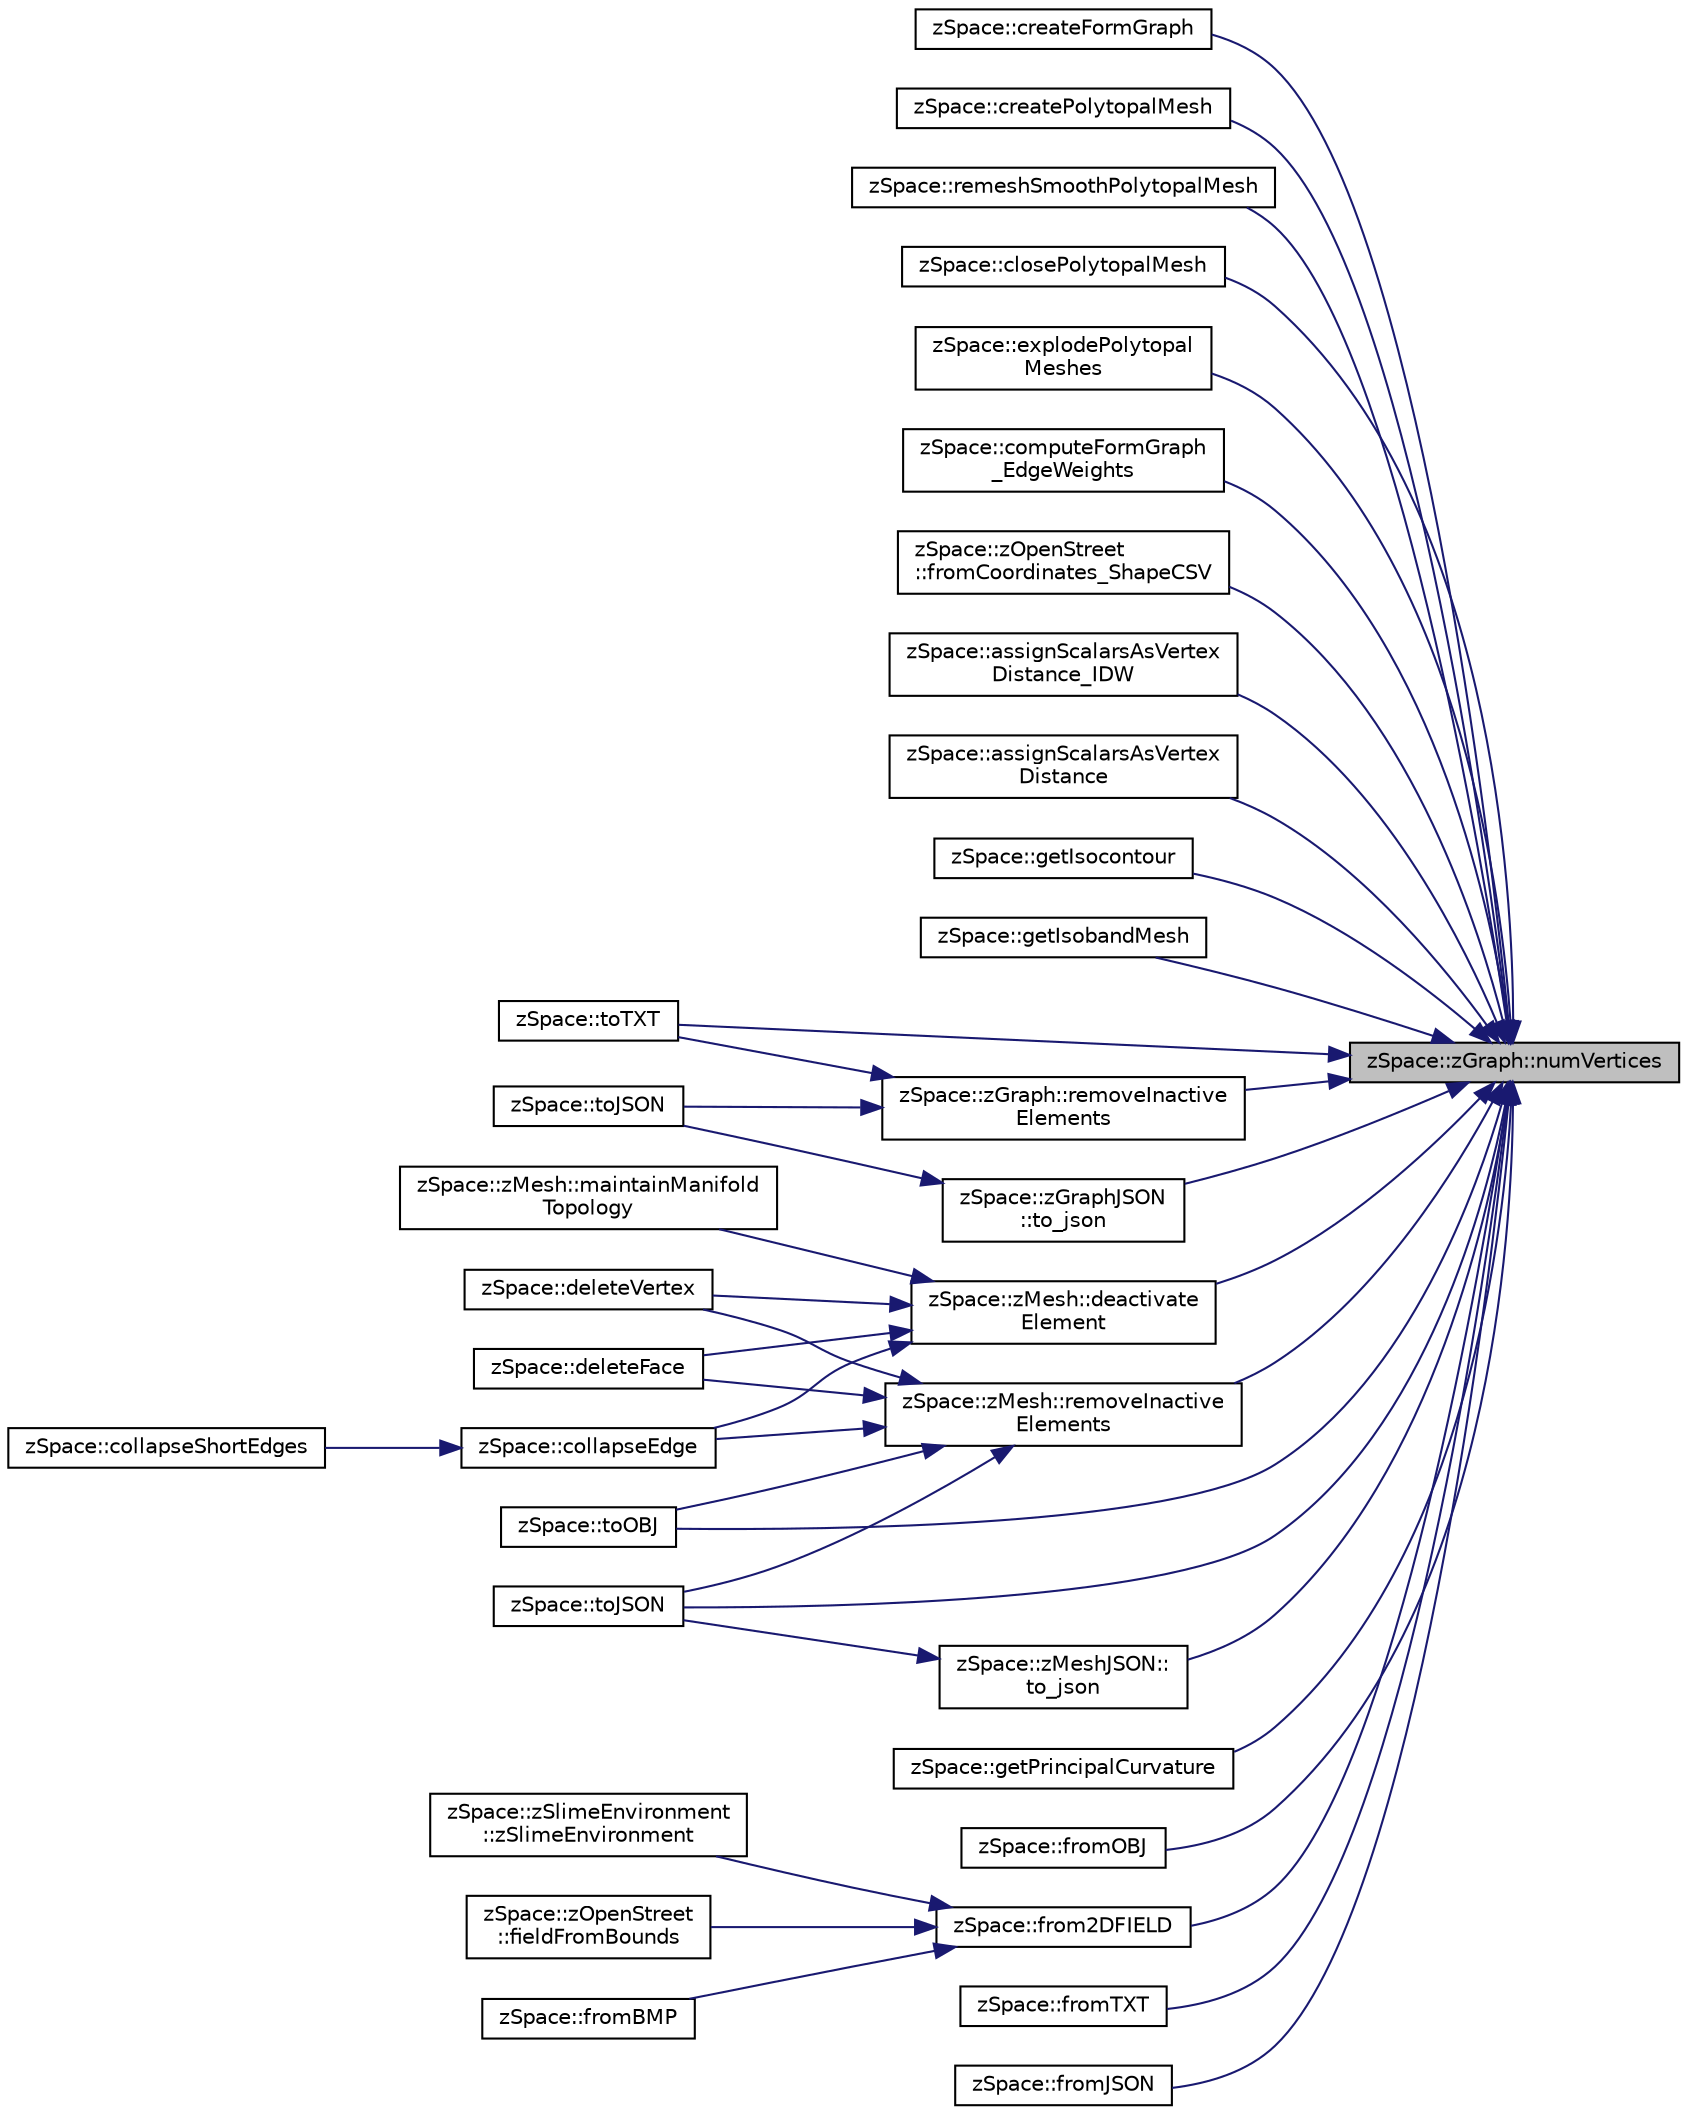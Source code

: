 digraph "zSpace::zGraph::numVertices"
{
 // LATEX_PDF_SIZE
  edge [fontname="Helvetica",fontsize="10",labelfontname="Helvetica",labelfontsize="10"];
  node [fontname="Helvetica",fontsize="10",shape=record];
  rankdir="RL";
  Node317 [label="zSpace::zGraph::numVertices",height=0.2,width=0.4,color="black", fillcolor="grey75", style="filled", fontcolor="black",tooltip="This method returns the number of vertices in the graph or mesh."];
  Node317 -> Node318 [dir="back",color="midnightblue",fontsize="10",style="solid",fontname="Helvetica"];
  Node318 [label="zSpace::createFormGraph",height=0.2,width=0.4,color="black", fillcolor="white", style="filled",URL="$group__z_polytopal.html#gaf287517e616400c266239e2aa3562b3e",tooltip="This method creates the center line graph based on the input volume meshes."];
  Node317 -> Node319 [dir="back",color="midnightblue",fontsize="10",style="solid",fontname="Helvetica"];
  Node319 [label="zSpace::createPolytopalMesh",height=0.2,width=0.4,color="black", fillcolor="white", style="filled",URL="$group__z_polytopal.html#gaf251bb68cd900abe02f923fa4f54686c",tooltip="This method creates the polytopal mesh based on the input volume mesh and its center line graph."];
  Node317 -> Node320 [dir="back",color="midnightblue",fontsize="10",style="solid",fontname="Helvetica"];
  Node320 [label="zSpace::remeshSmoothPolytopalMesh",height=0.2,width=0.4,color="black", fillcolor="white", style="filled",URL="$group__z_polytopal.html#ga5dd7e372cf8287c0434778b2e58d41f1",tooltip="This method remeshes the smoothed polytopal mesh to have rulings in ony one direction."];
  Node317 -> Node321 [dir="back",color="midnightblue",fontsize="10",style="solid",fontname="Helvetica"];
  Node321 [label="zSpace::closePolytopalMesh",height=0.2,width=0.4,color="black", fillcolor="white", style="filled",URL="$group__z_polytopal.html#gae190027ab219b334781def349d7b08fb",tooltip="This method closes the smooth polytopal mesh."];
  Node317 -> Node322 [dir="back",color="midnightblue",fontsize="10",style="solid",fontname="Helvetica"];
  Node322 [label="zSpace::explodePolytopal\lMeshes",height=0.2,width=0.4,color="black", fillcolor="white", style="filled",URL="$group__z_polytopal.html#ga95e1d78109e8bfb9d144dc156dbb409a",tooltip="This method explodes the input volume meshes."];
  Node317 -> Node323 [dir="back",color="midnightblue",fontsize="10",style="solid",fontname="Helvetica"];
  Node323 [label="zSpace::computeFormGraph\l_EdgeWeights",height=0.2,width=0.4,color="black", fillcolor="white", style="filled",URL="$group__z_polytopal.html#ga99afc82e0233ac5ab8729972e84b4d31",tooltip="This method computes the form graph edge weights based on the force volume mesh face areas."];
  Node317 -> Node324 [dir="back",color="midnightblue",fontsize="10",style="solid",fontname="Helvetica"];
  Node324 [label="zSpace::zOpenStreet\l::fromCoordinates_ShapeCSV",height=0.2,width=0.4,color="black", fillcolor="white", style="filled",URL="$classz_space_1_1z_open_street.html#a1f424a620d6a85c3d5d54f8a92a95005",tooltip="This method gets mesh and data attributes from input shape CSV data files."];
  Node317 -> Node325 [dir="back",color="midnightblue",fontsize="10",style="solid",fontname="Helvetica"];
  Node325 [label="zSpace::assignScalarsAsVertex\lDistance_IDW",height=0.2,width=0.4,color="black", fillcolor="white", style="filled",URL="$group__z_field2_d_utilities.html#gada3dd74c81ce688ba67f52641a7b2edf",tooltip="This method computes a inverse weighted distance field from the input mesh vertex positions."];
  Node317 -> Node326 [dir="back",color="midnightblue",fontsize="10",style="solid",fontname="Helvetica"];
  Node326 [label="zSpace::assignScalarsAsVertex\lDistance",height=0.2,width=0.4,color="black", fillcolor="white", style="filled",URL="$group__z_field2_d_utilities.html#ga6fcca173932ddf0922fd415c2afb8feb",tooltip="This method creates a vertex distance Field from the input vector of zVector positions."];
  Node317 -> Node327 [dir="back",color="midnightblue",fontsize="10",style="solid",fontname="Helvetica"];
  Node327 [label="zSpace::getIsocontour",height=0.2,width=0.4,color="black", fillcolor="white", style="filled",URL="$group__z_field2_d_utilities.html#ga6e47ed2966a60fe23fd026823eabac51",tooltip="This method creates a isocontour graph from the input field mesh at the given field threshold."];
  Node317 -> Node328 [dir="back",color="midnightblue",fontsize="10",style="solid",fontname="Helvetica"];
  Node328 [label="zSpace::getIsobandMesh",height=0.2,width=0.4,color="black", fillcolor="white", style="filled",URL="$group__z_field2_d_utilities.html#ga45610f4909d8d9800db09f245dc8ba8a",tooltip="This method creates a isoband mesh from the input field mesh at the given field threshold."];
  Node317 -> Node329 [dir="back",color="midnightblue",fontsize="10",style="solid",fontname="Helvetica"];
  Node329 [label="zSpace::zGraph::removeInactive\lElements",height=0.2,width=0.4,color="black", fillcolor="white", style="filled",URL="$classz_space_1_1z_graph.html#afdd947e992fda2487ef6a5a3487d9e6b",tooltip="This method removes inactive elements from the array connected with the input type."];
  Node329 -> Node330 [dir="back",color="midnightblue",fontsize="10",style="solid",fontname="Helvetica"];
  Node330 [label="zSpace::toTXT",height=0.2,width=0.4,color="black", fillcolor="white", style="filled",URL="$group__z_i_o___graph.html#ga6578d361dabd565a48e2093a80e6f8b6",tooltip="This method exports zGraph to a TXT file format."];
  Node329 -> Node331 [dir="back",color="midnightblue",fontsize="10",style="solid",fontname="Helvetica"];
  Node331 [label="zSpace::toJSON",height=0.2,width=0.4,color="black", fillcolor="white", style="filled",URL="$group__z_i_o___graph.html#gac49cfef1063731952f6decc21775c747",tooltip="This method exports zGraph to a JSON file format using JSON Modern Library."];
  Node317 -> Node332 [dir="back",color="midnightblue",fontsize="10",style="solid",fontname="Helvetica"];
  Node332 [label="zSpace::zMesh::deactivate\lElement",height=0.2,width=0.4,color="black", fillcolor="white", style="filled",URL="$classz_space_1_1z_mesh.html#aea35829fdb54f511f93cef10c85da66c",tooltip="This method deactivates the input elements from the array connected with the input type."];
  Node332 -> Node333 [dir="back",color="midnightblue",fontsize="10",style="solid",fontname="Helvetica"];
  Node333 [label="zSpace::zMesh::maintainManifold\lTopology",height=0.2,width=0.4,color="black", fillcolor="white", style="filled",URL="$classz_space_1_1z_mesh.html#ae66609043bee62d706443ac5dc47304f",tooltip="This method cleans up the mesh to maintain manifolod topology."];
  Node332 -> Node334 [dir="back",color="midnightblue",fontsize="10",style="solid",fontname="Helvetica"];
  Node334 [label="zSpace::deleteVertex",height=0.2,width=0.4,color="black", fillcolor="white", style="filled",URL="$group__z_mesh_modifiers.html#ga20644ac4933b8ae055b0eb47a9df8420",tooltip="This method deletes the mesh vertex given by the input vertex index."];
  Node332 -> Node335 [dir="back",color="midnightblue",fontsize="10",style="solid",fontname="Helvetica"];
  Node335 [label="zSpace::deleteFace",height=0.2,width=0.4,color="black", fillcolor="white", style="filled",URL="$group__z_mesh_modifiers.html#ga24ab0fcd418ba91e387838fdc4711787",tooltip="This method deletes the mesh face given by the input face index."];
  Node332 -> Node336 [dir="back",color="midnightblue",fontsize="10",style="solid",fontname="Helvetica"];
  Node336 [label="zSpace::collapseEdge",height=0.2,width=0.4,color="black", fillcolor="white", style="filled",URL="$group__z_mesh_modifiers.html#ga77533a4e95924fa8c030ba013eef1ec6",tooltip="This method collapses an edge into a vertex."];
  Node336 -> Node337 [dir="back",color="midnightblue",fontsize="10",style="solid",fontname="Helvetica"];
  Node337 [label="zSpace::collapseShortEdges",height=0.2,width=0.4,color="black", fillcolor="white", style="filled",URL="$group__z_mesh_modifiers.html#ga14350e97740cec4f835125fb286fc071",tooltip="This method collapses an edge shorter than the given minimum edge length value if the collapsing does..."];
  Node317 -> Node338 [dir="back",color="midnightblue",fontsize="10",style="solid",fontname="Helvetica"];
  Node338 [label="zSpace::zMesh::removeInactive\lElements",height=0.2,width=0.4,color="black", fillcolor="white", style="filled",URL="$classz_space_1_1z_mesh.html#ab21d59eecb169921b427a7e766d47aa5",tooltip="This method removes inactive elements from the array connected with the input type."];
  Node338 -> Node334 [dir="back",color="midnightblue",fontsize="10",style="solid",fontname="Helvetica"];
  Node338 -> Node335 [dir="back",color="midnightblue",fontsize="10",style="solid",fontname="Helvetica"];
  Node338 -> Node336 [dir="back",color="midnightblue",fontsize="10",style="solid",fontname="Helvetica"];
  Node338 -> Node339 [dir="back",color="midnightblue",fontsize="10",style="solid",fontname="Helvetica"];
  Node339 [label="zSpace::toOBJ",height=0.2,width=0.4,color="black", fillcolor="white", style="filled",URL="$group__z_i_o___mesh.html#ga56d1123fee7864f1a5da2f740b9e589d",tooltip="This method exports zMesh as an OBJ file."];
  Node338 -> Node340 [dir="back",color="midnightblue",fontsize="10",style="solid",fontname="Helvetica"];
  Node340 [label="zSpace::toJSON",height=0.2,width=0.4,color="black", fillcolor="white", style="filled",URL="$group__z_i_o___mesh.html#ga6fccda275363a86353d2750673122d6f",tooltip="This method exports zMesh to a JSON file format using JSON Modern Library."];
  Node317 -> Node341 [dir="back",color="midnightblue",fontsize="10",style="solid",fontname="Helvetica"];
  Node341 [label="zSpace::getPrincipalCurvature",height=0.2,width=0.4,color="black", fillcolor="white", style="filled",URL="$group__z_mesh_utilities.html#ga1e60d7d324e3a491f9e60060fa3258e2",tooltip="This method computes the local curvature of the mesh vertices."];
  Node317 -> Node339 [dir="back",color="midnightblue",fontsize="10",style="solid",fontname="Helvetica"];
  Node317 -> Node340 [dir="back",color="midnightblue",fontsize="10",style="solid",fontname="Helvetica"];
  Node317 -> Node342 [dir="back",color="midnightblue",fontsize="10",style="solid",fontname="Helvetica"];
  Node342 [label="zSpace::fromOBJ",height=0.2,width=0.4,color="black", fillcolor="white", style="filled",URL="$group__z_i_o___mesh.html#gad60778d5e70ebdcc0bd24babf3afa810",tooltip="This method imports zMesh from an OBJ file."];
  Node317 -> Node343 [dir="back",color="midnightblue",fontsize="10",style="solid",fontname="Helvetica"];
  Node343 [label="zSpace::from2DFIELD",height=0.2,width=0.4,color="black", fillcolor="white", style="filled",URL="$group__z_i_o___mesh.html#ga9501fa762906c00a7e243a21ceda4a1e",tooltip="This method creates a mesh from the input scalar field."];
  Node343 -> Node344 [dir="back",color="midnightblue",fontsize="10",style="solid",fontname="Helvetica"];
  Node344 [label="zSpace::zSlimeEnvironment\l::zSlimeEnvironment",height=0.2,width=0.4,color="black", fillcolor="white", style="filled",URL="$classz_space_1_1z_slime_environment.html#a7696311d42321327c2fe1bef3f3856f9",tooltip="Default constructor."];
  Node343 -> Node345 [dir="back",color="midnightblue",fontsize="10",style="solid",fontname="Helvetica"];
  Node345 [label="zSpace::zOpenStreet\l::fieldFromBounds",height=0.2,width=0.4,color="black", fillcolor="white", style="filled",URL="$classz_space_1_1z_open_street.html#afbc7adca0c9d2ee4635de29baba0b5b5",tooltip="This method computes the scalar field from the bounds and input resolution. It also computes the fiel..."];
  Node343 -> Node346 [dir="back",color="midnightblue",fontsize="10",style="solid",fontname="Helvetica"];
  Node346 [label="zSpace::fromBMP",height=0.2,width=0.4,color="black", fillcolor="white", style="filled",URL="$group__z_i_o___field2_d.html#ga49184e30ceb6f1a83c2907029cbeb9a1",tooltip="This method imorts the input bitmap file and creates the corresponding field and field mesh...."];
  Node317 -> Node347 [dir="back",color="midnightblue",fontsize="10",style="solid",fontname="Helvetica"];
  Node347 [label="zSpace::fromTXT",height=0.2,width=0.4,color="black", fillcolor="white", style="filled",URL="$group__z_i_o___graph.html#ga8a777733141d990b954475902e8a8cdc",tooltip="This method imports zGraph from an TXT file."];
  Node317 -> Node348 [dir="back",color="midnightblue",fontsize="10",style="solid",fontname="Helvetica"];
  Node348 [label="zSpace::fromJSON",height=0.2,width=0.4,color="black", fillcolor="white", style="filled",URL="$group__z_i_o___graph.html#ga72f18c5d3de0d92bea72ed214d7ba159",tooltip="This method imports zGraph from a JSON file format using JSON Modern Library."];
  Node317 -> Node330 [dir="back",color="midnightblue",fontsize="10",style="solid",fontname="Helvetica"];
  Node317 -> Node349 [dir="back",color="midnightblue",fontsize="10",style="solid",fontname="Helvetica"];
  Node349 [label="zSpace::zMeshJSON::\lto_json",height=0.2,width=0.4,color="black", fillcolor="white", style="filled",URL="$classz_space_1_1z_mesh_j_s_o_n.html#a2f9c901ed11d790ecec40f3ca6ea4a17",tooltip="This method creates the JSON file from the input zMesh using JSON Modern Library."];
  Node349 -> Node340 [dir="back",color="midnightblue",fontsize="10",style="solid",fontname="Helvetica"];
  Node317 -> Node350 [dir="back",color="midnightblue",fontsize="10",style="solid",fontname="Helvetica"];
  Node350 [label="zSpace::zGraphJSON\l::to_json",height=0.2,width=0.4,color="black", fillcolor="white", style="filled",URL="$classz_space_1_1z_graph_j_s_o_n.html#a0325de934ba660bfda600cd91beafc6c",tooltip="This method creates the JSON file from the input zGraph using JSON Modern Library."];
  Node350 -> Node331 [dir="back",color="midnightblue",fontsize="10",style="solid",fontname="Helvetica"];
}
